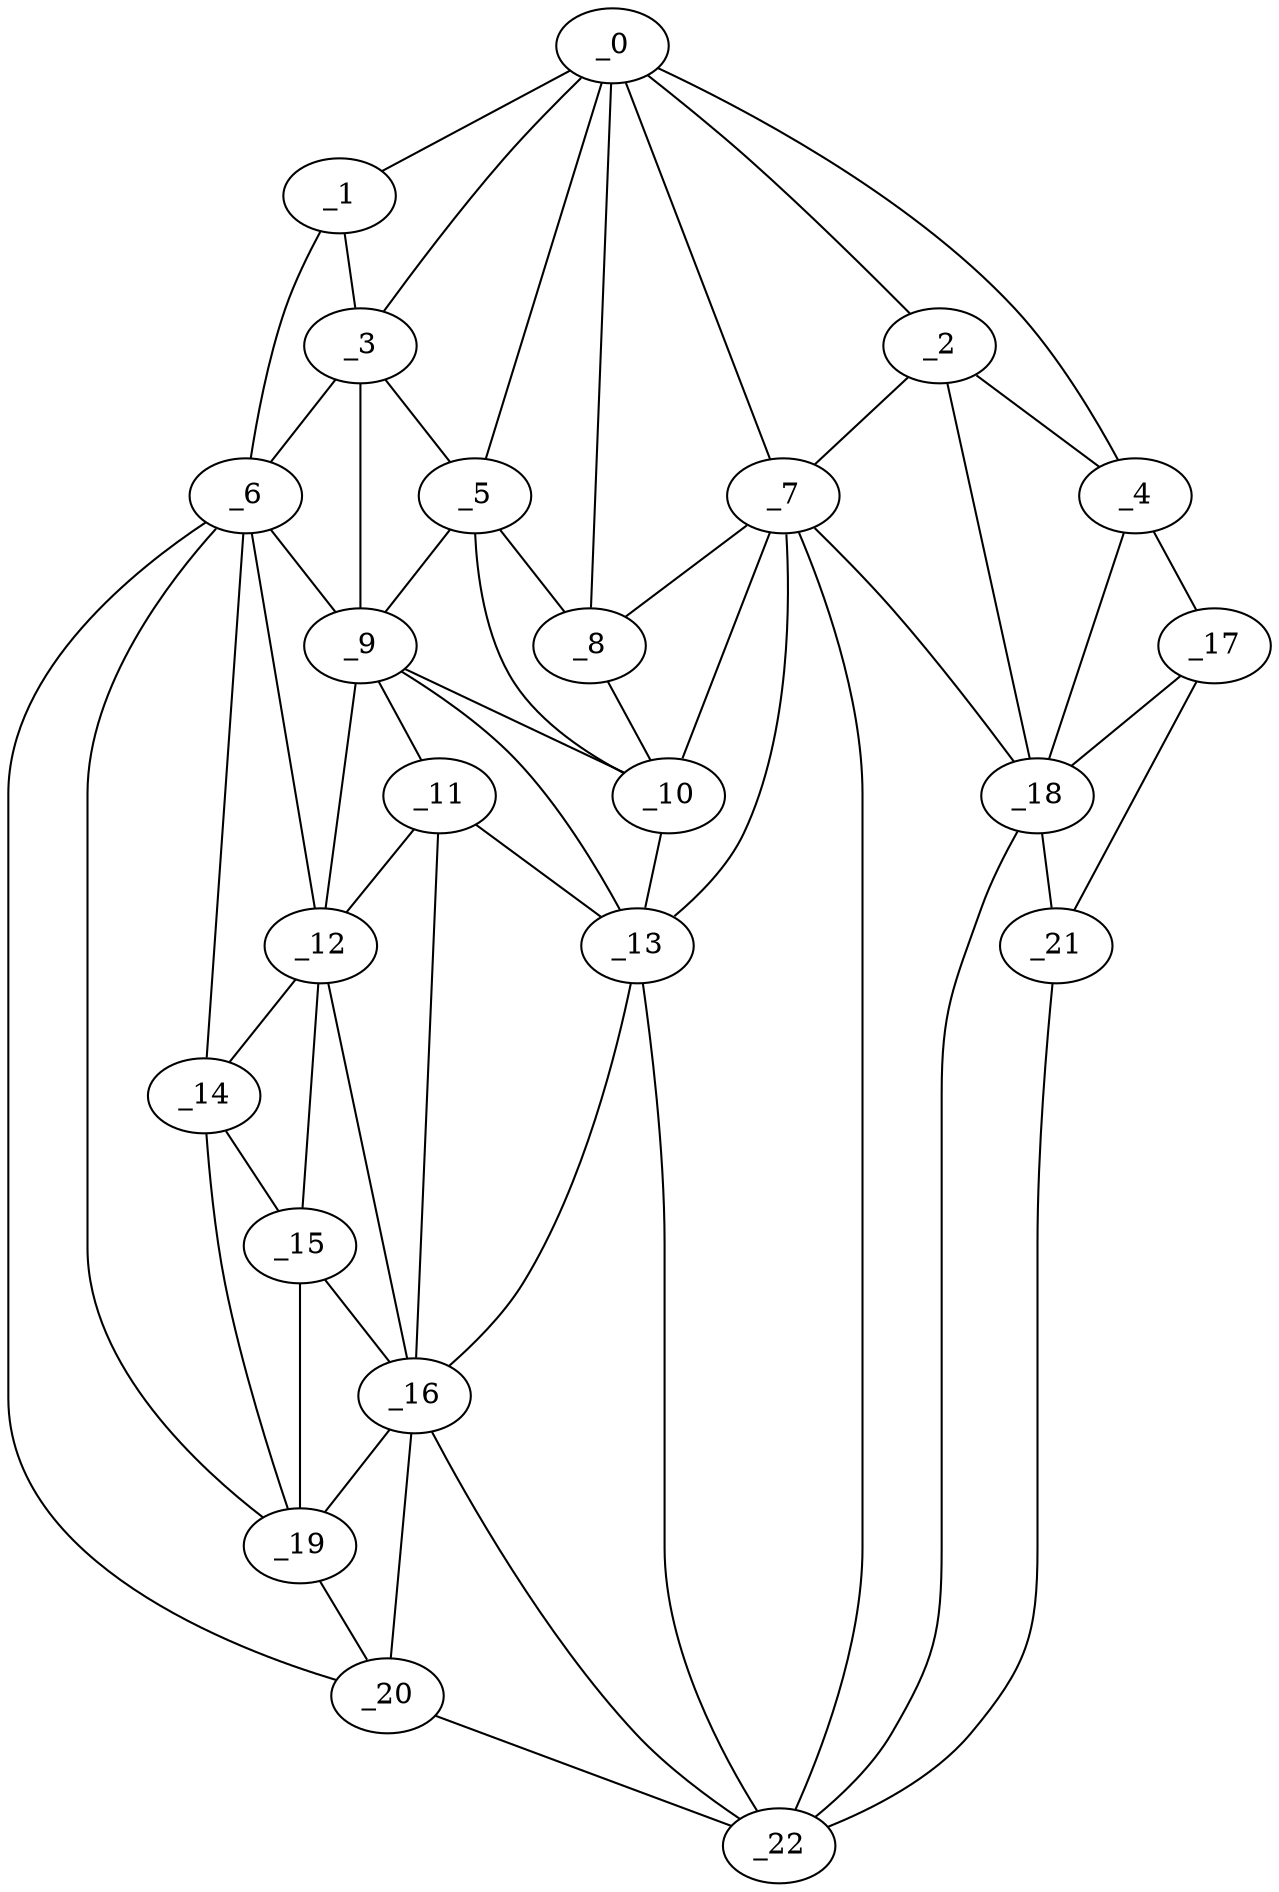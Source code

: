 graph "obj61__5.gxl" {
	_0	 [x=40,
		y=40];
	_1	 [x=44,
		y=90];
	_0 -- _1	 [valence=1];
	_2	 [x=46,
		y=33];
	_0 -- _2	 [valence=1];
	_3	 [x=46,
		y=85];
	_0 -- _3	 [valence=2];
	_4	 [x=50,
		y=6];
	_0 -- _4	 [valence=1];
	_5	 [x=52,
		y=80];
	_0 -- _5	 [valence=1];
	_7	 [x=60,
		y=57];
	_0 -- _7	 [valence=1];
	_8	 [x=60,
		y=65];
	_0 -- _8	 [valence=1];
	_1 -- _3	 [valence=1];
	_6	 [x=56,
		y=98];
	_1 -- _6	 [valence=1];
	_2 -- _4	 [valence=1];
	_2 -- _7	 [valence=2];
	_18	 [x=83,
		y=32];
	_2 -- _18	 [valence=2];
	_3 -- _5	 [valence=2];
	_3 -- _6	 [valence=2];
	_9	 [x=61,
		y=87];
	_3 -- _9	 [valence=2];
	_17	 [x=79,
		y=6];
	_4 -- _17	 [valence=1];
	_4 -- _18	 [valence=2];
	_5 -- _8	 [valence=1];
	_5 -- _9	 [valence=1];
	_10	 [x=63,
		y=69];
	_5 -- _10	 [valence=2];
	_6 -- _9	 [valence=1];
	_12	 [x=68,
		y=90];
	_6 -- _12	 [valence=2];
	_14	 [x=70,
		y=101];
	_6 -- _14	 [valence=2];
	_19	 [x=85,
		y=114];
	_6 -- _19	 [valence=2];
	_20	 [x=89,
		y=119];
	_6 -- _20	 [valence=1];
	_7 -- _8	 [valence=2];
	_7 -- _10	 [valence=1];
	_13	 [x=69,
		y=72];
	_7 -- _13	 [valence=2];
	_7 -- _18	 [valence=1];
	_22	 [x=90,
		y=44];
	_7 -- _22	 [valence=2];
	_8 -- _10	 [valence=2];
	_9 -- _10	 [valence=2];
	_11	 [x=67,
		y=86];
	_9 -- _11	 [valence=1];
	_9 -- _12	 [valence=2];
	_9 -- _13	 [valence=2];
	_10 -- _13	 [valence=2];
	_11 -- _12	 [valence=2];
	_11 -- _13	 [valence=2];
	_16	 [x=78,
		y=86];
	_11 -- _16	 [valence=1];
	_12 -- _14	 [valence=2];
	_15	 [x=75,
		y=95];
	_12 -- _15	 [valence=1];
	_12 -- _16	 [valence=1];
	_13 -- _16	 [valence=2];
	_13 -- _22	 [valence=2];
	_14 -- _15	 [valence=2];
	_14 -- _19	 [valence=2];
	_15 -- _16	 [valence=2];
	_15 -- _19	 [valence=1];
	_16 -- _19	 [valence=1];
	_16 -- _20	 [valence=2];
	_16 -- _22	 [valence=2];
	_17 -- _18	 [valence=2];
	_21	 [x=90,
		y=38];
	_17 -- _21	 [valence=1];
	_18 -- _21	 [valence=2];
	_18 -- _22	 [valence=1];
	_19 -- _20	 [valence=1];
	_20 -- _22	 [valence=1];
	_21 -- _22	 [valence=1];
}
